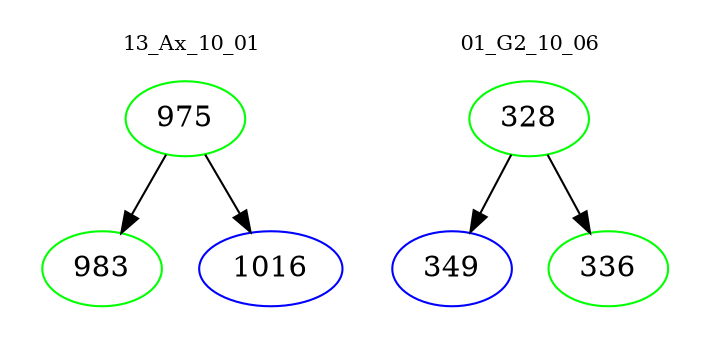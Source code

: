 digraph{
subgraph cluster_0 {
color = white
label = "13_Ax_10_01";
fontsize=10;
T0_975 [label="975", color="green"]
T0_975 -> T0_983 [color="black"]
T0_983 [label="983", color="green"]
T0_975 -> T0_1016 [color="black"]
T0_1016 [label="1016", color="blue"]
}
subgraph cluster_1 {
color = white
label = "01_G2_10_06";
fontsize=10;
T1_328 [label="328", color="green"]
T1_328 -> T1_349 [color="black"]
T1_349 [label="349", color="blue"]
T1_328 -> T1_336 [color="black"]
T1_336 [label="336", color="green"]
}
}
